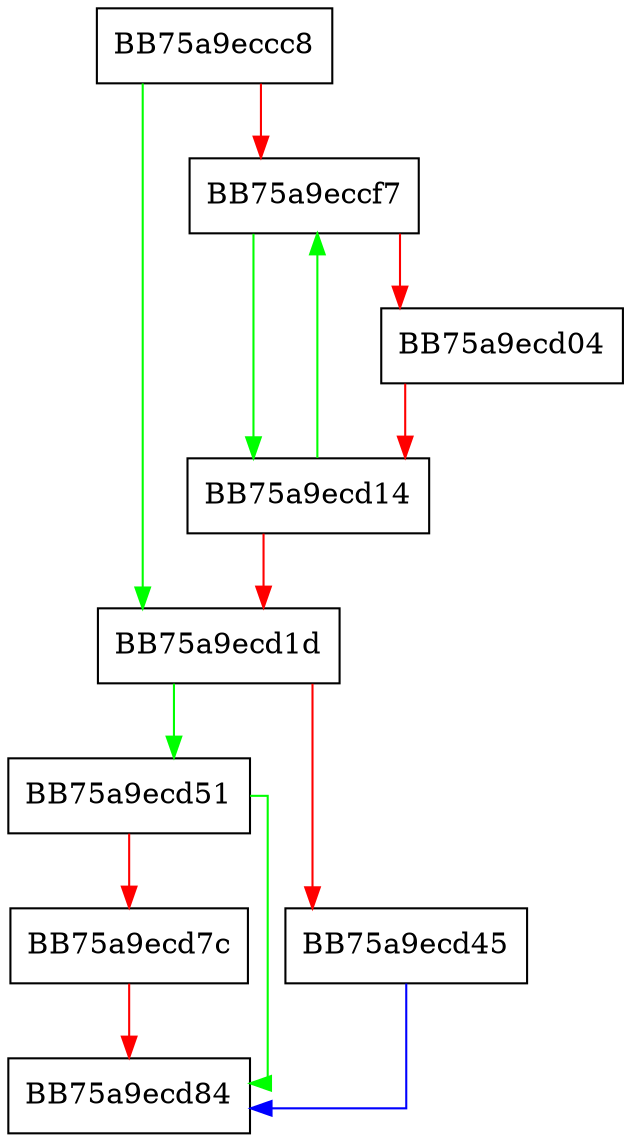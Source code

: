digraph OnThreadExit {
  node [shape="box"];
  graph [splines=ortho];
  BB75a9eccc8 -> BB75a9ecd1d [color="green"];
  BB75a9eccc8 -> BB75a9eccf7 [color="red"];
  BB75a9eccf7 -> BB75a9ecd14 [color="green"];
  BB75a9eccf7 -> BB75a9ecd04 [color="red"];
  BB75a9ecd04 -> BB75a9ecd14 [color="red"];
  BB75a9ecd14 -> BB75a9eccf7 [color="green"];
  BB75a9ecd14 -> BB75a9ecd1d [color="red"];
  BB75a9ecd1d -> BB75a9ecd51 [color="green"];
  BB75a9ecd1d -> BB75a9ecd45 [color="red"];
  BB75a9ecd45 -> BB75a9ecd84 [color="blue"];
  BB75a9ecd51 -> BB75a9ecd84 [color="green"];
  BB75a9ecd51 -> BB75a9ecd7c [color="red"];
  BB75a9ecd7c -> BB75a9ecd84 [color="red"];
}
